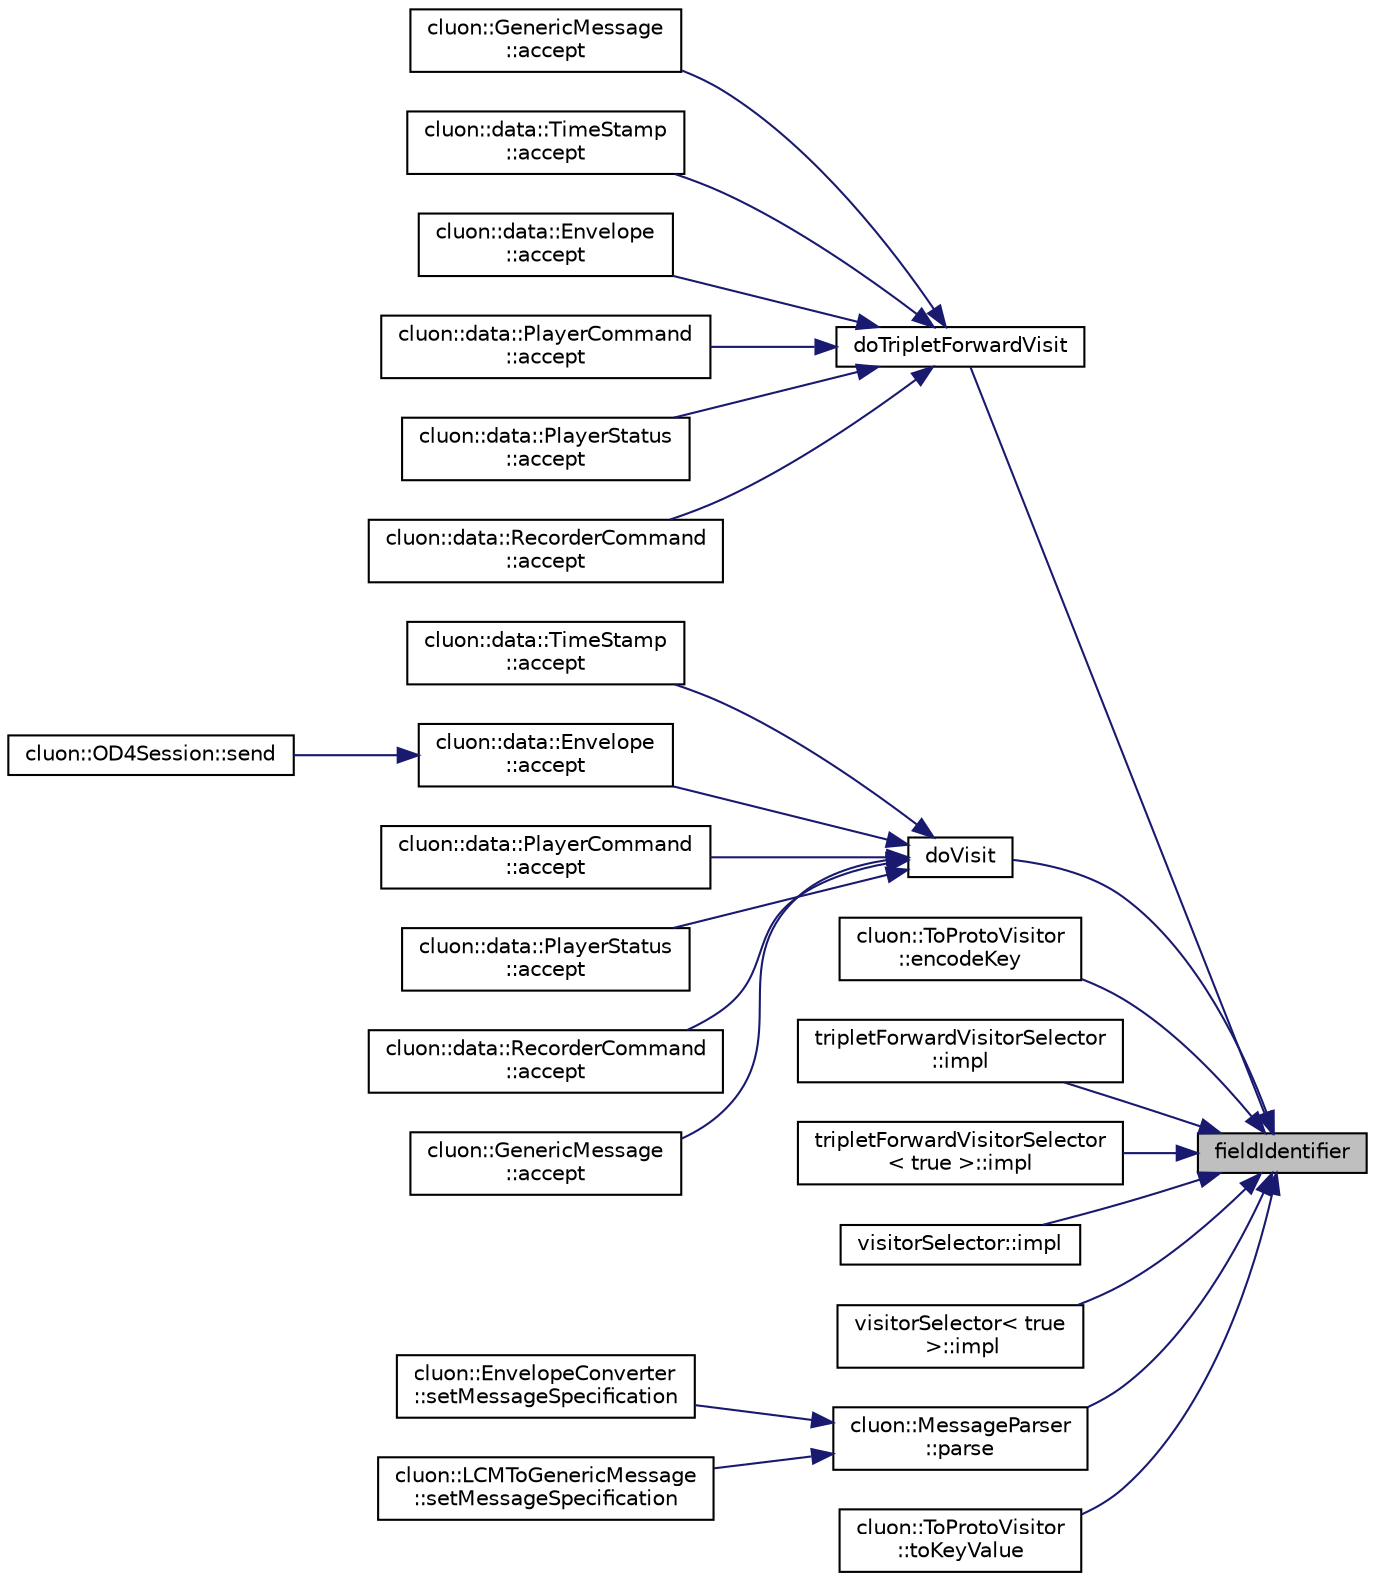 digraph "fieldIdentifier"
{
 // LATEX_PDF_SIZE
  edge [fontname="Helvetica",fontsize="10",labelfontname="Helvetica",labelfontsize="10"];
  node [fontname="Helvetica",fontsize="10",shape=record];
  rankdir="RL";
  Node1 [label="fieldIdentifier",height=0.2,width=0.4,color="black", fillcolor="grey75", style="filled", fontcolor="black",tooltip=" "];
  Node1 -> Node2 [dir="back",color="midnightblue",fontsize="10",style="solid"];
  Node2 [label="doTripletForwardVisit",height=0.2,width=0.4,color="black", fillcolor="white", style="filled",URL="$cluon-complete_8hpp.html#aee3f7bb867bb626a3ce9b8a1f4434c43",tooltip=" "];
  Node2 -> Node3 [dir="back",color="midnightblue",fontsize="10",style="solid"];
  Node3 [label="cluon::GenericMessage\l::accept",height=0.2,width=0.4,color="black", fillcolor="white", style="filled",URL="$classcluon_1_1GenericMessage.html#a2947c7a70f98323da87aa8375d853a56",tooltip=" "];
  Node2 -> Node4 [dir="back",color="midnightblue",fontsize="10",style="solid"];
  Node4 [label="cluon::data::TimeStamp\l::accept",height=0.2,width=0.4,color="black", fillcolor="white", style="filled",URL="$classcluon_1_1data_1_1TimeStamp.html#a003db6934dc963e4a6af77c62620692a",tooltip=" "];
  Node2 -> Node5 [dir="back",color="midnightblue",fontsize="10",style="solid"];
  Node5 [label="cluon::data::Envelope\l::accept",height=0.2,width=0.4,color="black", fillcolor="white", style="filled",URL="$classcluon_1_1data_1_1Envelope.html#a2058267d5624cffb2dcd8b47d2c83429",tooltip=" "];
  Node2 -> Node6 [dir="back",color="midnightblue",fontsize="10",style="solid"];
  Node6 [label="cluon::data::PlayerCommand\l::accept",height=0.2,width=0.4,color="black", fillcolor="white", style="filled",URL="$classcluon_1_1data_1_1PlayerCommand.html#a1fc3c073fe0af185c3dd9447c03554e1",tooltip=" "];
  Node2 -> Node7 [dir="back",color="midnightblue",fontsize="10",style="solid"];
  Node7 [label="cluon::data::PlayerStatus\l::accept",height=0.2,width=0.4,color="black", fillcolor="white", style="filled",URL="$classcluon_1_1data_1_1PlayerStatus.html#af117cac7a9e737c12b5a885a152135d5",tooltip=" "];
  Node2 -> Node8 [dir="back",color="midnightblue",fontsize="10",style="solid"];
  Node8 [label="cluon::data::RecorderCommand\l::accept",height=0.2,width=0.4,color="black", fillcolor="white", style="filled",URL="$classcluon_1_1data_1_1RecorderCommand.html#a2d055410532eab810ee17f54ab220342",tooltip=" "];
  Node1 -> Node9 [dir="back",color="midnightblue",fontsize="10",style="solid"];
  Node9 [label="doVisit",height=0.2,width=0.4,color="black", fillcolor="white", style="filled",URL="$cluon-complete_8hpp.html#a51df6099bbb5cf8ad95fc798d3010b4c",tooltip=" "];
  Node9 -> Node10 [dir="back",color="midnightblue",fontsize="10",style="solid"];
  Node10 [label="cluon::data::TimeStamp\l::accept",height=0.2,width=0.4,color="black", fillcolor="white", style="filled",URL="$classcluon_1_1data_1_1TimeStamp.html#a252fb082934e4a62777c70f2f003a6d3",tooltip=" "];
  Node9 -> Node11 [dir="back",color="midnightblue",fontsize="10",style="solid"];
  Node11 [label="cluon::data::Envelope\l::accept",height=0.2,width=0.4,color="black", fillcolor="white", style="filled",URL="$classcluon_1_1data_1_1Envelope.html#afb1dfa6ca6a92b9c5eba3a1201b16dbd",tooltip=" "];
  Node11 -> Node12 [dir="back",color="midnightblue",fontsize="10",style="solid"];
  Node12 [label="cluon::OD4Session::send",height=0.2,width=0.4,color="black", fillcolor="white", style="filled",URL="$classcluon_1_1OD4Session.html#a01745bfed160ac4fd16c71828672e7e8",tooltip=" "];
  Node9 -> Node13 [dir="back",color="midnightblue",fontsize="10",style="solid"];
  Node13 [label="cluon::data::PlayerCommand\l::accept",height=0.2,width=0.4,color="black", fillcolor="white", style="filled",URL="$classcluon_1_1data_1_1PlayerCommand.html#aac2af35554748063be808bec1faf6dc6",tooltip=" "];
  Node9 -> Node14 [dir="back",color="midnightblue",fontsize="10",style="solid"];
  Node14 [label="cluon::data::PlayerStatus\l::accept",height=0.2,width=0.4,color="black", fillcolor="white", style="filled",URL="$classcluon_1_1data_1_1PlayerStatus.html#a77a12c68a6d1a43072e70b1854c33582",tooltip=" "];
  Node9 -> Node15 [dir="back",color="midnightblue",fontsize="10",style="solid"];
  Node15 [label="cluon::data::RecorderCommand\l::accept",height=0.2,width=0.4,color="black", fillcolor="white", style="filled",URL="$classcluon_1_1data_1_1RecorderCommand.html#a1ed97bd86d20a06214b3ed180f7d4db5",tooltip=" "];
  Node9 -> Node16 [dir="back",color="midnightblue",fontsize="10",style="solid"];
  Node16 [label="cluon::GenericMessage\l::accept",height=0.2,width=0.4,color="black", fillcolor="white", style="filled",URL="$classcluon_1_1GenericMessage.html#a161e9fcd68d9ac34004ecfa6cd34c889",tooltip=" "];
  Node1 -> Node17 [dir="back",color="midnightblue",fontsize="10",style="solid"];
  Node17 [label="cluon::ToProtoVisitor\l::encodeKey",height=0.2,width=0.4,color="black", fillcolor="white", style="filled",URL="$classcluon_1_1ToProtoVisitor.html#a75b3ce4de31de889c92c901c57bac662",tooltip=" "];
  Node1 -> Node18 [dir="back",color="midnightblue",fontsize="10",style="solid"];
  Node18 [label="tripletForwardVisitorSelector\l::impl",height=0.2,width=0.4,color="black", fillcolor="white", style="filled",URL="$structtripletForwardVisitorSelector.html#ae8c2ff3ef4294528439c388ff261809a",tooltip=" "];
  Node1 -> Node19 [dir="back",color="midnightblue",fontsize="10",style="solid"];
  Node19 [label="tripletForwardVisitorSelector\l\< true \>::impl",height=0.2,width=0.4,color="black", fillcolor="white", style="filled",URL="$structtripletForwardVisitorSelector_3_01true_01_4.html#a0c57c163a3a11215833b103783f1c7bd",tooltip=" "];
  Node1 -> Node20 [dir="back",color="midnightblue",fontsize="10",style="solid"];
  Node20 [label="visitorSelector::impl",height=0.2,width=0.4,color="black", fillcolor="white", style="filled",URL="$structvisitorSelector.html#a3ebb6f3589f3f87350cc39fbc38c3063",tooltip=" "];
  Node1 -> Node21 [dir="back",color="midnightblue",fontsize="10",style="solid"];
  Node21 [label="visitorSelector\< true\l \>::impl",height=0.2,width=0.4,color="black", fillcolor="white", style="filled",URL="$structvisitorSelector_3_01true_01_4.html#a0b724d596073217e9b46ed7d1232baeb",tooltip=" "];
  Node1 -> Node22 [dir="back",color="midnightblue",fontsize="10",style="solid"];
  Node22 [label="cluon::MessageParser\l::parse",height=0.2,width=0.4,color="black", fillcolor="white", style="filled",URL="$classcluon_1_1MessageParser.html#a6ba94f0f1b6a790d8fe436ffa2512892",tooltip=" "];
  Node22 -> Node23 [dir="back",color="midnightblue",fontsize="10",style="solid"];
  Node23 [label="cluon::EnvelopeConverter\l::setMessageSpecification",height=0.2,width=0.4,color="black", fillcolor="white", style="filled",URL="$classcluon_1_1EnvelopeConverter.html#af4879d33814e727df61273fdd4ed973b",tooltip=" "];
  Node22 -> Node24 [dir="back",color="midnightblue",fontsize="10",style="solid"];
  Node24 [label="cluon::LCMToGenericMessage\l::setMessageSpecification",height=0.2,width=0.4,color="black", fillcolor="white", style="filled",URL="$classcluon_1_1LCMToGenericMessage.html#ae807e1b1dc231c340d8360a1297f0488",tooltip=" "];
  Node1 -> Node25 [dir="back",color="midnightblue",fontsize="10",style="solid"];
  Node25 [label="cluon::ToProtoVisitor\l::toKeyValue",height=0.2,width=0.4,color="black", fillcolor="white", style="filled",URL="$classcluon_1_1ToProtoVisitor.html#ac3a8edcf8094fa557f2d83dcbdd23981",tooltip=" "];
}
